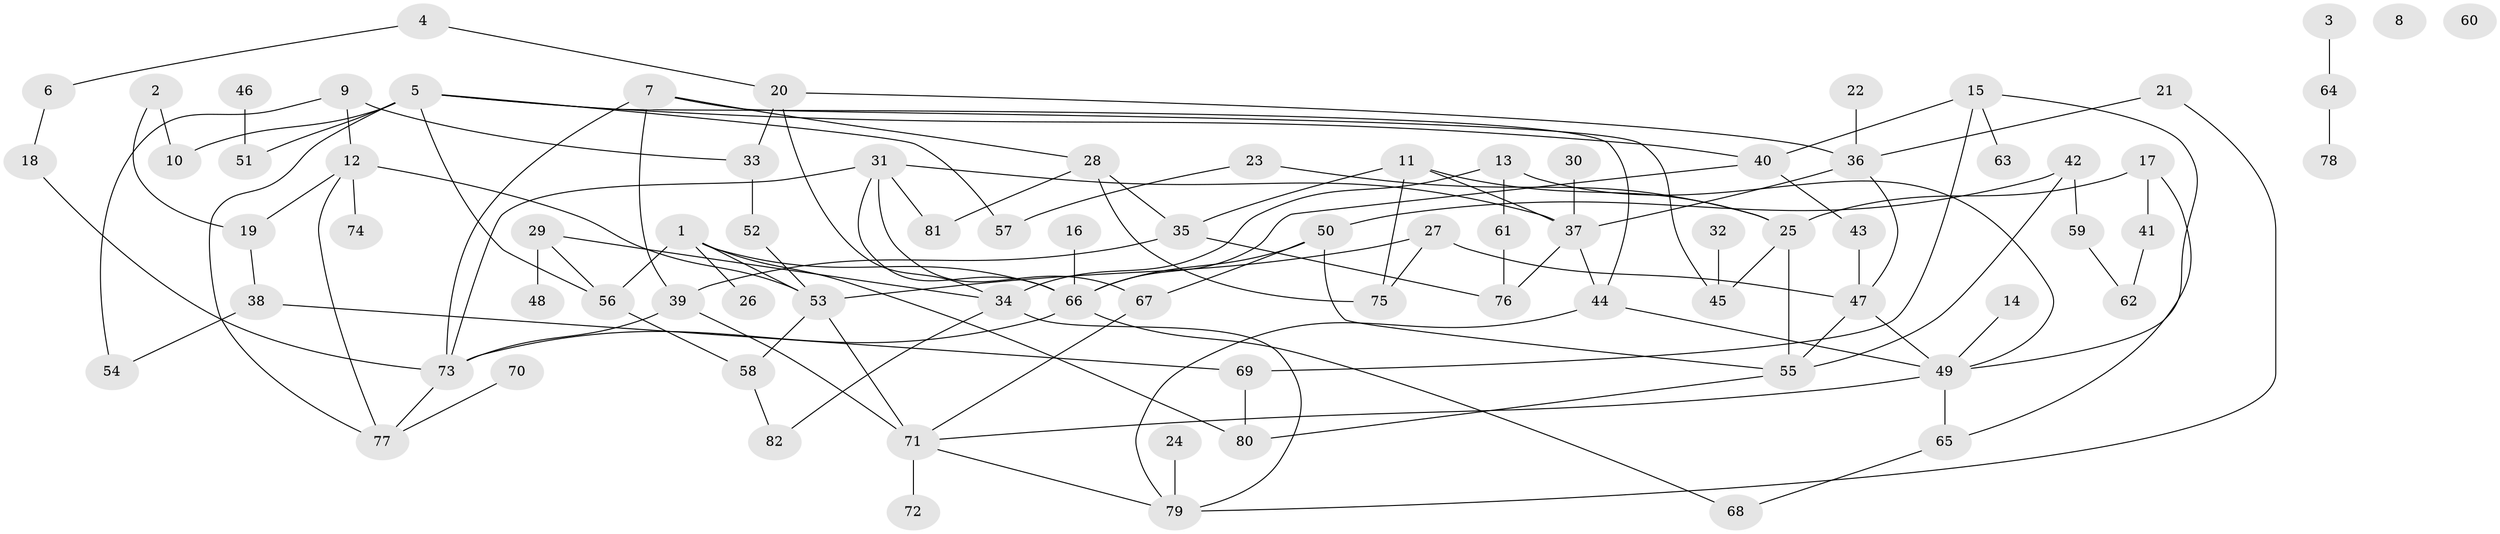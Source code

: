 // Generated by graph-tools (version 1.1) at 2025/13/03/09/25 04:13:05]
// undirected, 82 vertices, 122 edges
graph export_dot {
graph [start="1"]
  node [color=gray90,style=filled];
  1;
  2;
  3;
  4;
  5;
  6;
  7;
  8;
  9;
  10;
  11;
  12;
  13;
  14;
  15;
  16;
  17;
  18;
  19;
  20;
  21;
  22;
  23;
  24;
  25;
  26;
  27;
  28;
  29;
  30;
  31;
  32;
  33;
  34;
  35;
  36;
  37;
  38;
  39;
  40;
  41;
  42;
  43;
  44;
  45;
  46;
  47;
  48;
  49;
  50;
  51;
  52;
  53;
  54;
  55;
  56;
  57;
  58;
  59;
  60;
  61;
  62;
  63;
  64;
  65;
  66;
  67;
  68;
  69;
  70;
  71;
  72;
  73;
  74;
  75;
  76;
  77;
  78;
  79;
  80;
  81;
  82;
  1 -- 26;
  1 -- 53;
  1 -- 56;
  1 -- 66;
  1 -- 80;
  2 -- 10;
  2 -- 19;
  3 -- 64;
  4 -- 6;
  4 -- 20;
  5 -- 10;
  5 -- 40;
  5 -- 44;
  5 -- 51;
  5 -- 56;
  5 -- 57;
  5 -- 77;
  6 -- 18;
  7 -- 28;
  7 -- 39;
  7 -- 45;
  7 -- 73;
  9 -- 12;
  9 -- 33;
  9 -- 54;
  11 -- 25;
  11 -- 35;
  11 -- 37;
  11 -- 75;
  12 -- 19;
  12 -- 53;
  12 -- 74;
  12 -- 77;
  13 -- 34;
  13 -- 49;
  13 -- 61;
  14 -- 49;
  15 -- 40;
  15 -- 49;
  15 -- 63;
  15 -- 69;
  16 -- 66;
  17 -- 25;
  17 -- 41;
  17 -- 65;
  18 -- 73;
  19 -- 38;
  20 -- 33;
  20 -- 34;
  20 -- 36;
  21 -- 36;
  21 -- 79;
  22 -- 36;
  23 -- 25;
  23 -- 57;
  24 -- 79;
  25 -- 45;
  25 -- 55;
  27 -- 47;
  27 -- 53;
  27 -- 75;
  28 -- 35;
  28 -- 75;
  28 -- 81;
  29 -- 34;
  29 -- 48;
  29 -- 56;
  30 -- 37;
  31 -- 37;
  31 -- 66;
  31 -- 67;
  31 -- 73;
  31 -- 81;
  32 -- 45;
  33 -- 52;
  34 -- 79;
  34 -- 82;
  35 -- 39;
  35 -- 76;
  36 -- 37;
  36 -- 47;
  37 -- 44;
  37 -- 76;
  38 -- 54;
  38 -- 69;
  39 -- 71;
  39 -- 73;
  40 -- 43;
  40 -- 66;
  41 -- 62;
  42 -- 50;
  42 -- 55;
  42 -- 59;
  43 -- 47;
  44 -- 49;
  44 -- 79;
  46 -- 51;
  47 -- 49;
  47 -- 55;
  49 -- 65;
  49 -- 71;
  50 -- 55;
  50 -- 66;
  50 -- 67;
  52 -- 53;
  53 -- 58;
  53 -- 71;
  55 -- 80;
  56 -- 58;
  58 -- 82;
  59 -- 62;
  61 -- 76;
  64 -- 78;
  65 -- 68;
  66 -- 68;
  66 -- 73;
  67 -- 71;
  69 -- 80;
  70 -- 77;
  71 -- 72;
  71 -- 79;
  73 -- 77;
}
